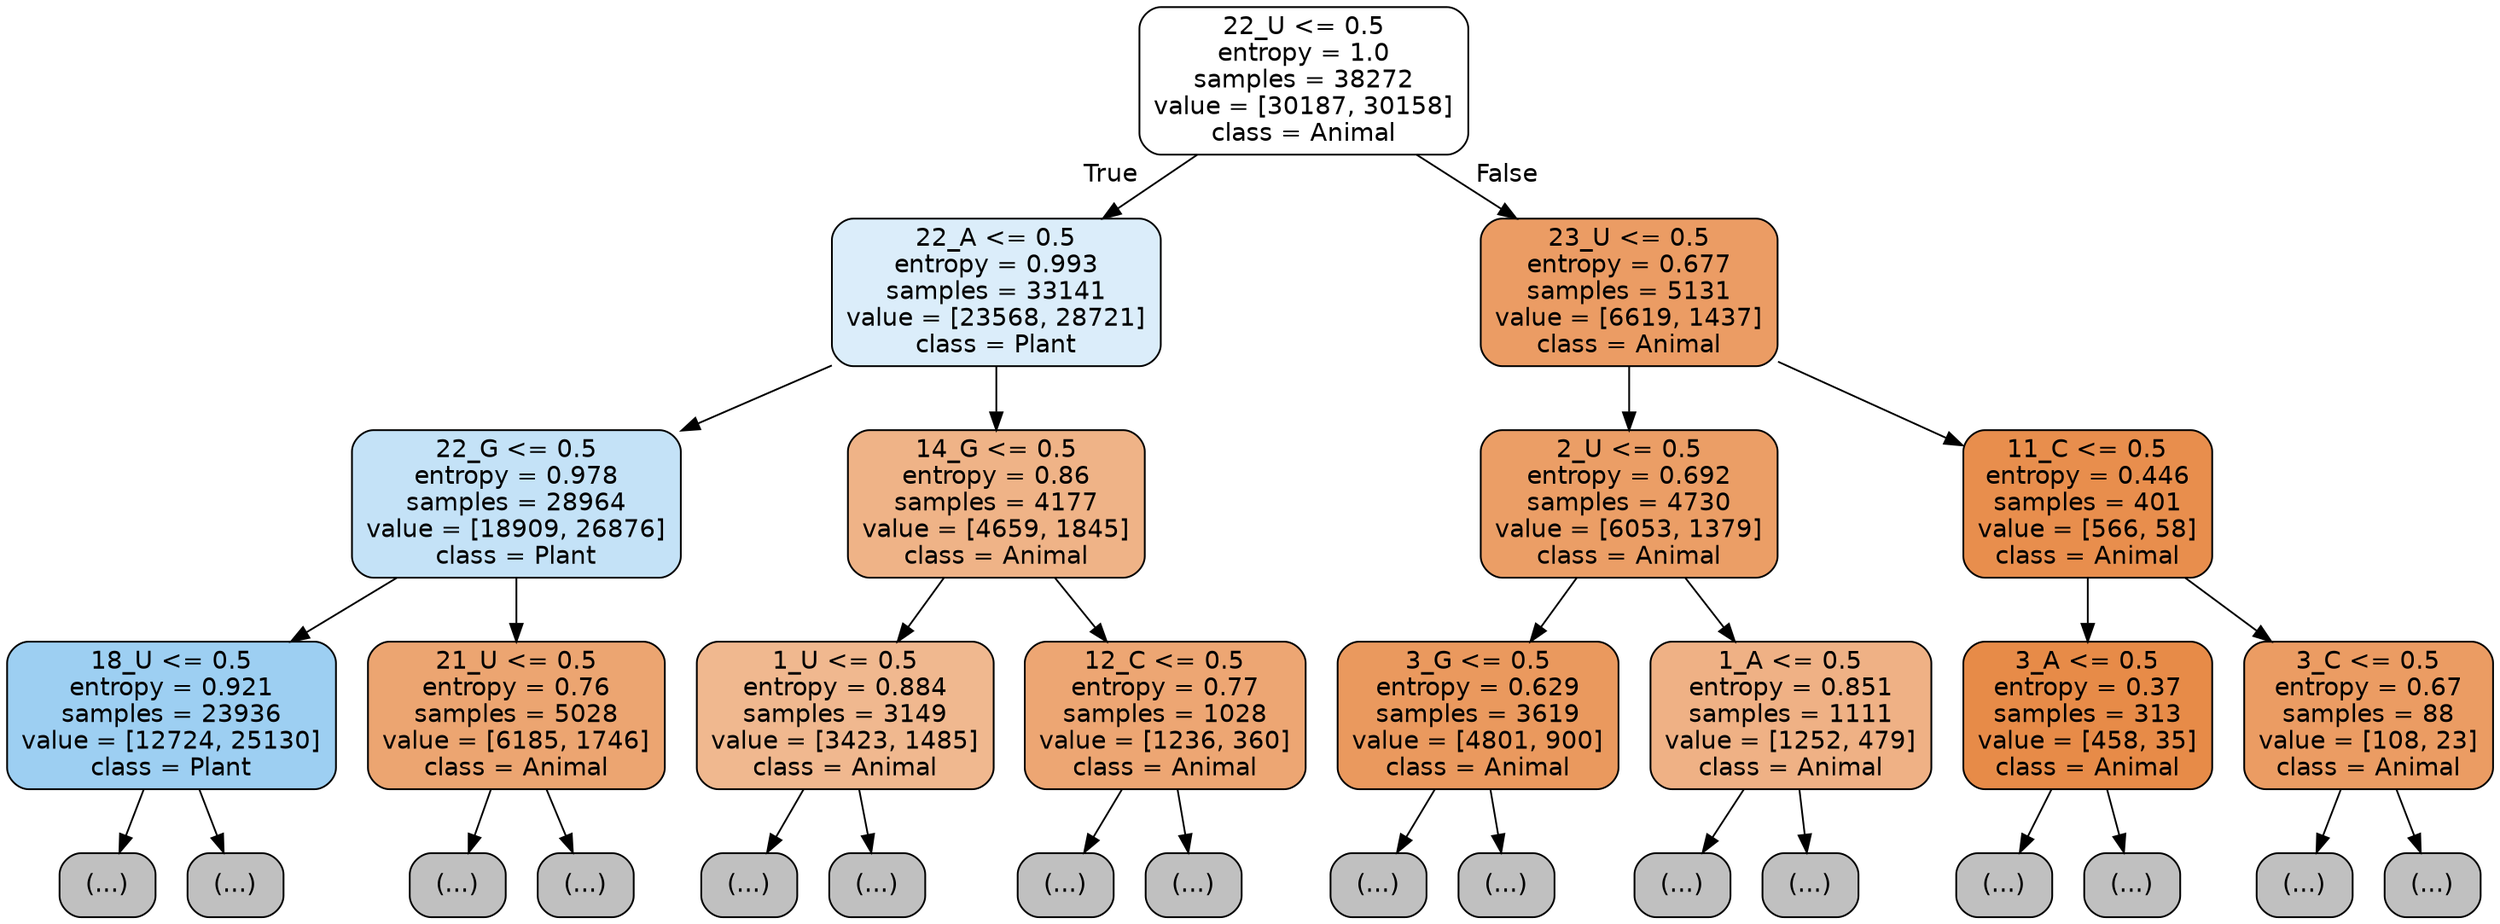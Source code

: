 digraph Tree {
node [shape=box, style="filled, rounded", color="black", fontname="helvetica"] ;
edge [fontname="helvetica"] ;
0 [label="22_U <= 0.5\nentropy = 1.0\nsamples = 38272\nvalue = [30187, 30158]\nclass = Animal", fillcolor="#ffffff"] ;
1 [label="22_A <= 0.5\nentropy = 0.993\nsamples = 33141\nvalue = [23568, 28721]\nclass = Plant", fillcolor="#dbedfa"] ;
0 -> 1 [labeldistance=2.5, labelangle=45, headlabel="True"] ;
2 [label="22_G <= 0.5\nentropy = 0.978\nsamples = 28964\nvalue = [18909, 26876]\nclass = Plant", fillcolor="#c4e2f7"] ;
1 -> 2 ;
3 [label="18_U <= 0.5\nentropy = 0.921\nsamples = 23936\nvalue = [12724, 25130]\nclass = Plant", fillcolor="#9dcff2"] ;
2 -> 3 ;
4 [label="(...)", fillcolor="#C0C0C0"] ;
3 -> 4 ;
7731 [label="(...)", fillcolor="#C0C0C0"] ;
3 -> 7731 ;
10574 [label="21_U <= 0.5\nentropy = 0.76\nsamples = 5028\nvalue = [6185, 1746]\nclass = Animal", fillcolor="#eca571"] ;
2 -> 10574 ;
10575 [label="(...)", fillcolor="#C0C0C0"] ;
10574 -> 10575 ;
11958 [label="(...)", fillcolor="#C0C0C0"] ;
10574 -> 11958 ;
12535 [label="14_G <= 0.5\nentropy = 0.86\nsamples = 4177\nvalue = [4659, 1845]\nclass = Animal", fillcolor="#efb387"] ;
1 -> 12535 ;
12536 [label="1_U <= 0.5\nentropy = 0.884\nsamples = 3149\nvalue = [3423, 1485]\nclass = Animal", fillcolor="#f0b88f"] ;
12535 -> 12536 ;
12537 [label="(...)", fillcolor="#C0C0C0"] ;
12536 -> 12537 ;
13274 [label="(...)", fillcolor="#C0C0C0"] ;
12536 -> 13274 ;
13957 [label="12_C <= 0.5\nentropy = 0.77\nsamples = 1028\nvalue = [1236, 360]\nclass = Animal", fillcolor="#eda673"] ;
12535 -> 13957 ;
13958 [label="(...)", fillcolor="#C0C0C0"] ;
13957 -> 13958 ;
14279 [label="(...)", fillcolor="#C0C0C0"] ;
13957 -> 14279 ;
14384 [label="23_U <= 0.5\nentropy = 0.677\nsamples = 5131\nvalue = [6619, 1437]\nclass = Animal", fillcolor="#eb9c64"] ;
0 -> 14384 [labeldistance=2.5, labelangle=-45, headlabel="False"] ;
14385 [label="2_U <= 0.5\nentropy = 0.692\nsamples = 4730\nvalue = [6053, 1379]\nclass = Animal", fillcolor="#eb9e66"] ;
14384 -> 14385 ;
14386 [label="3_G <= 0.5\nentropy = 0.629\nsamples = 3619\nvalue = [4801, 900]\nclass = Animal", fillcolor="#ea995e"] ;
14385 -> 14386 ;
14387 [label="(...)", fillcolor="#C0C0C0"] ;
14386 -> 14387 ;
15342 [label="(...)", fillcolor="#C0C0C0"] ;
14386 -> 15342 ;
15673 [label="1_A <= 0.5\nentropy = 0.851\nsamples = 1111\nvalue = [1252, 479]\nclass = Animal", fillcolor="#efb185"] ;
14385 -> 15673 ;
15674 [label="(...)", fillcolor="#C0C0C0"] ;
15673 -> 15674 ;
16095 [label="(...)", fillcolor="#C0C0C0"] ;
15673 -> 16095 ;
16200 [label="11_C <= 0.5\nentropy = 0.446\nsamples = 401\nvalue = [566, 58]\nclass = Animal", fillcolor="#e88e4d"] ;
14384 -> 16200 ;
16201 [label="3_A <= 0.5\nentropy = 0.37\nsamples = 313\nvalue = [458, 35]\nclass = Animal", fillcolor="#e78b48"] ;
16200 -> 16201 ;
16202 [label="(...)", fillcolor="#C0C0C0"] ;
16201 -> 16202 ;
16271 [label="(...)", fillcolor="#C0C0C0"] ;
16201 -> 16271 ;
16272 [label="3_C <= 0.5\nentropy = 0.67\nsamples = 88\nvalue = [108, 23]\nclass = Animal", fillcolor="#eb9c63"] ;
16200 -> 16272 ;
16273 [label="(...)", fillcolor="#C0C0C0"] ;
16272 -> 16273 ;
16304 [label="(...)", fillcolor="#C0C0C0"] ;
16272 -> 16304 ;
}